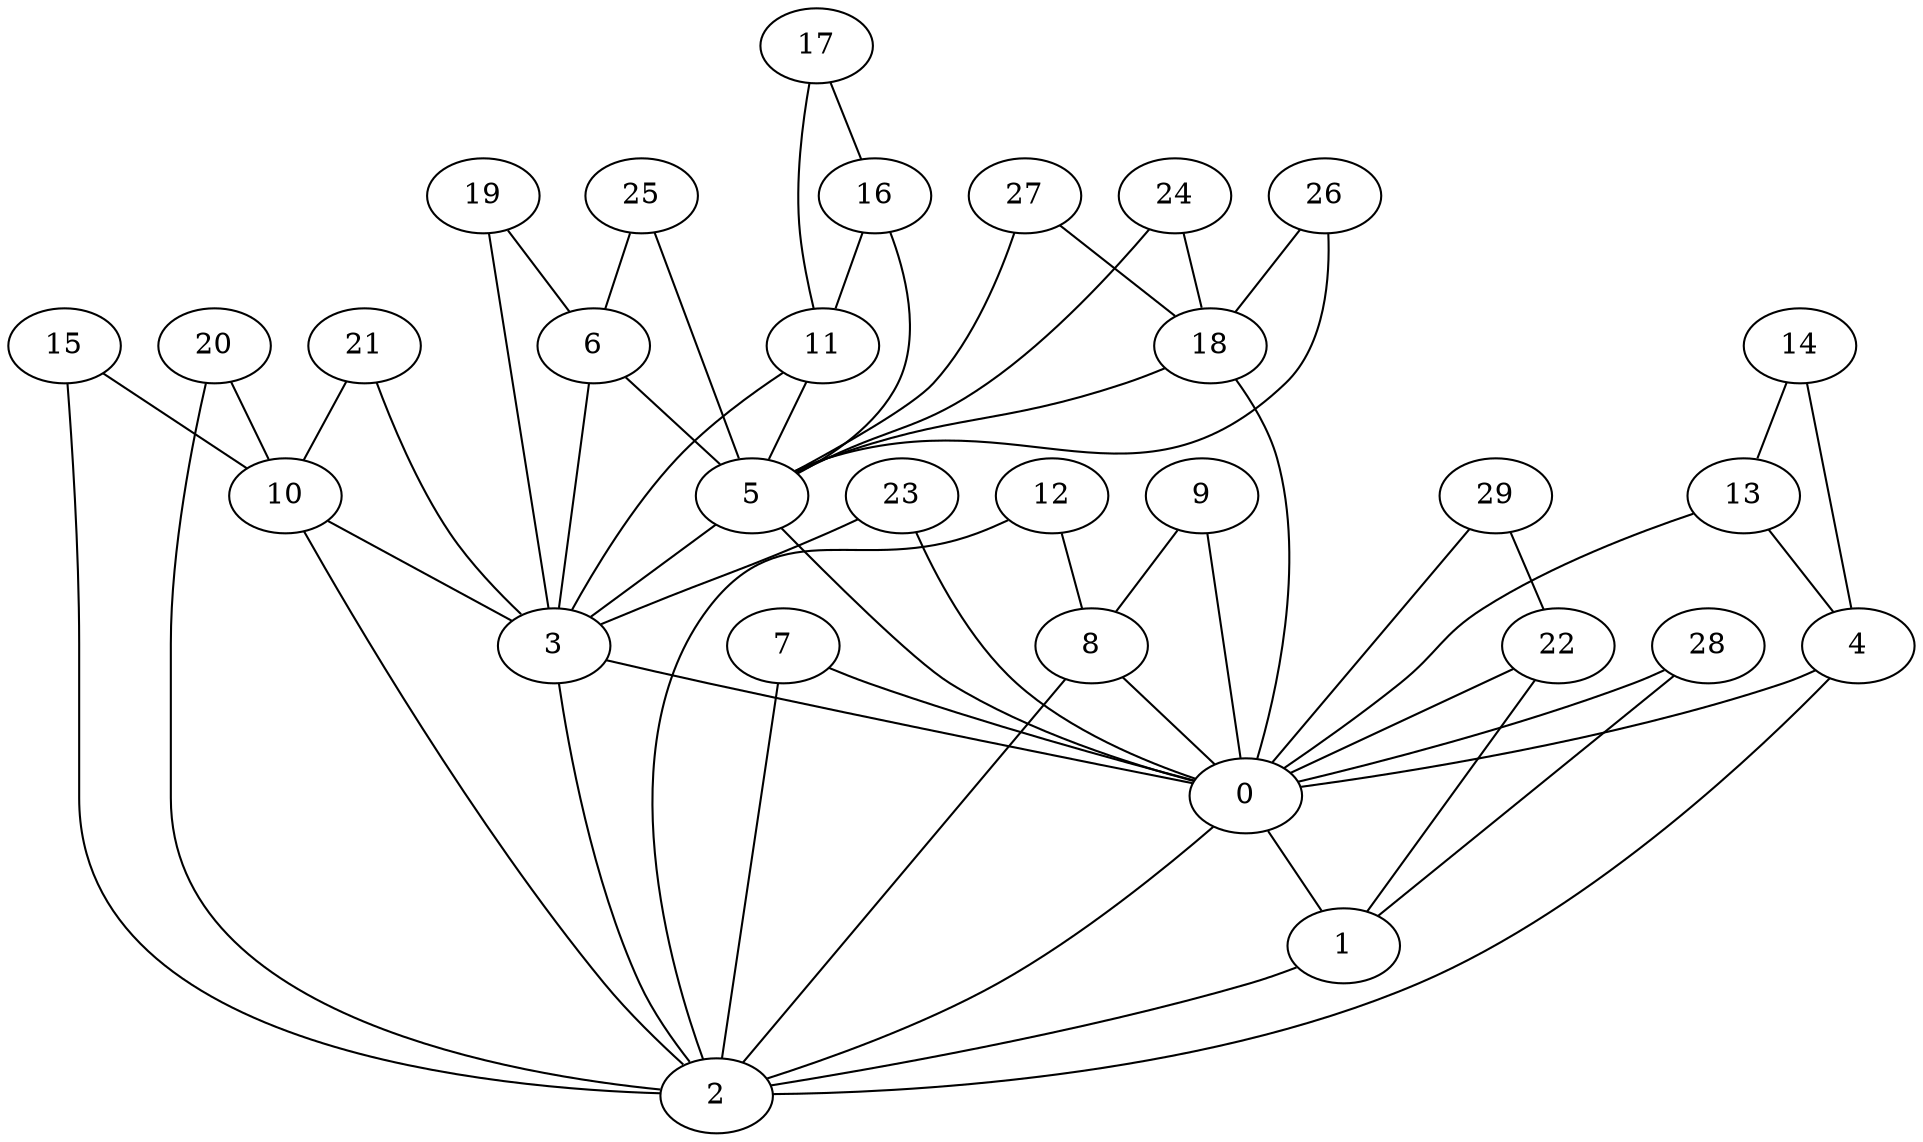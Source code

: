 graph {
	0 [label=0]
	1 [label=1]
	2 [label=2]
	3 [label=3]
	4 [label=4]
	5 [label=5]
	6 [label=6]
	7 [label=7]
	8 [label=8]
	9 [label=9]
	10 [label=10]
	11 [label=11]
	12 [label=12]
	13 [label=13]
	14 [label=14]
	15 [label=15]
	16 [label=16]
	17 [label=17]
	18 [label=18]
	19 [label=19]
	20 [label=20]
	21 [label=21]
	22 [label=22]
	23 [label=23]
	24 [label=24]
	25 [label=25]
	26 [label=26]
	27 [label=27]
	28 [label=28]
	29 [label=29]
	0 -- 1
	1 -- 2
	2 -- 0
	3 -- 2
	3 -- 0
	4 -- 2
	4 -- 0
	5 -- 3
	5 -- 0
	6 -- 5
	6 -- 3
	7 -- 2
	7 -- 0
	8 -- 2
	8 -- 0
	9 -- 8
	9 -- 0
	10 -- 3
	10 -- 2
	11 -- 5
	11 -- 3
	12 -- 8
	12 -- 2
	13 -- 4
	13 -- 0
	14 -- 13
	14 -- 4
	15 -- 10
	15 -- 2
	16 -- 11
	16 -- 5
	17 -- 16
	17 -- 11
	18 -- 5
	18 -- 0
	19 -- 6
	19 -- 3
	20 -- 10
	20 -- 2
	21 -- 10
	21 -- 3
	22 -- 0
	22 -- 1
	23 -- 3
	23 -- 0
	24 -- 18
	24 -- 5
	25 -- 6
	25 -- 5
	26 -- 18
	26 -- 5
	27 -- 18
	27 -- 5
	28 -- 0
	28 -- 1
	29 -- 22
	29 -- 0
}